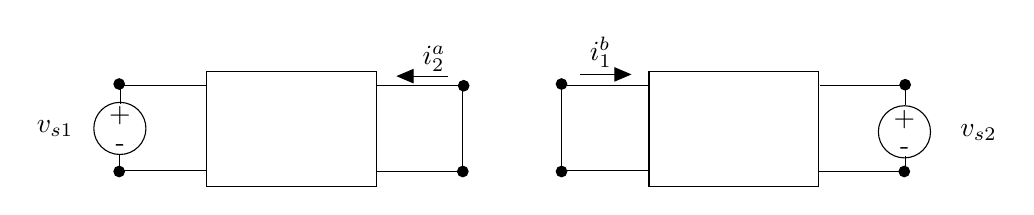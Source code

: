 \begin{tikzpicture}[y=-1cm]
\sf
\draw[black] (4.751,3.522) -- (4.751,4.613);
\draw[black] (9.111,4.62) -- (9.111,4.429);
\draw[black] (9.111,3.78) -- (9.111,3.549);
\draw[black] (3.493,3.522) -- (3.493,4.613);
\draw[black] (-0.853,3.76) -- (-0.853,3.482);
\draw[black] (-0.871,4.402) -- (-0.871,4.613);
\path (-1.331,4.124) node[text=black,anchor=base east] {$v_{s1}$};
\path (9.689,4.18) node[text=black,anchor=base west] {$v_{s2}$};
\filldraw[black] (4.747,3.509) ellipse (0.067cm and 0.067cm);
\filldraw[black] (4.747,4.62) ellipse (0.067cm and 0.067cm);
\filldraw[black] (9.111,3.518) ellipse (0.067cm and 0.067cm);
\filldraw[black] (9.1,4.62) ellipse (0.067cm and 0.067cm);
\draw[black] (5.858,3.353) rectangle (8.016,4.809);
\draw[black] (4.764,4.609) -- (5.847,4.609);
\draw[black] (4.764,3.531) -- (5.847,3.531);
\draw[arrows=-triangle 45,black] (4.98,3.387) -- (5.636,3.387);
\draw[black] (8.013,4.62) -- (9.096,4.62);
\draw[black] (9.102,4.116) ellipse (0.331cm and 0.331cm);
\path (9.102,4.044) node[text=black,anchor=base] {+};
\path (9.107,4.407) node[text=black,anchor=base] {-};
\draw[black] (8.024,3.531) -- (9.107,3.531);
\filldraw[black] (-0.871,3.509) ellipse (0.067cm and 0.067cm);
\filldraw[black] (-0.871,4.62) ellipse (0.067cm and 0.067cm);
\filldraw[black] (3.504,3.531) ellipse (0.067cm and 0.067cm);
\filldraw[black] (3.493,4.62) ellipse (0.067cm and 0.067cm);
\draw[black] (0.238,3.353) rectangle (2.396,4.809);
\draw[black] (-0.853,4.609) -- (0.227,4.609);
\draw[black] (-0.853,3.531) -- (0.227,3.531);
\draw[black] (2.393,4.62) -- (3.476,4.62);
\draw[black] (2.404,3.531) -- (3.487,3.531);
\draw[arrows=-triangle 45,black] (3.304,3.409) -- (2.649,3.409);
\path (3.127,3.264) node[text=black,anchor=base] {$i_{2}^{a}$};
\draw[black] (-0.862,4.073) ellipse (0.331cm and 0.331cm);
\path (-0.862,4.002) node[text=black,anchor=base] {+};
\path (-0.858,4.364) node[text=black,anchor=base] {-};
\path (5.247,3.209) node[text=black,anchor=base] {$i_{1}^{b}$};

\end{tikzpicture}%

%% Configure (x)emacs for this file ...
%% Local Variables:
%% mode: latex
%% End: